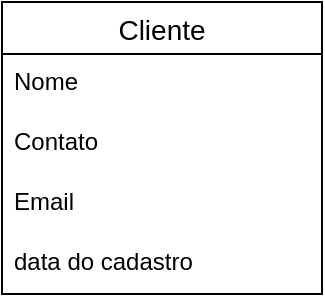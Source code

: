 <mxfile version="13.9.9" type="device" pages="2"><diagram id="pJJlj_uhKx-QLPcjCw1F" name="Modelo"><mxGraphModel dx="1278" dy="949" grid="1" gridSize="10" guides="1" tooltips="1" connect="1" arrows="1" fold="1" page="1" pageScale="1" pageWidth="827" pageHeight="1169" math="0" shadow="0"><root><mxCell id="0"/><mxCell id="1" parent="0"/><mxCell id="yjPAimw4a1GFNaQV0OFi-3" value="Cliente" style="swimlane;fontStyle=0;childLayout=stackLayout;horizontal=1;startSize=26;horizontalStack=0;resizeParent=1;resizeParentMax=0;resizeLast=0;collapsible=1;marginBottom=0;align=center;fontSize=14;" vertex="1" parent="1"><mxGeometry x="333" y="527" width="160" height="146" as="geometry"/></mxCell><mxCell id="yjPAimw4a1GFNaQV0OFi-4" value="Nome" style="text;strokeColor=none;fillColor=none;spacingLeft=4;spacingRight=4;overflow=hidden;rotatable=0;points=[[0,0.5],[1,0.5]];portConstraint=eastwest;fontSize=12;" vertex="1" parent="yjPAimw4a1GFNaQV0OFi-3"><mxGeometry y="26" width="160" height="30" as="geometry"/></mxCell><mxCell id="yjPAimw4a1GFNaQV0OFi-5" value="Contato" style="text;strokeColor=none;fillColor=none;spacingLeft=4;spacingRight=4;overflow=hidden;rotatable=0;points=[[0,0.5],[1,0.5]];portConstraint=eastwest;fontSize=12;" vertex="1" parent="yjPAimw4a1GFNaQV0OFi-3"><mxGeometry y="56" width="160" height="30" as="geometry"/></mxCell><mxCell id="yjPAimw4a1GFNaQV0OFi-6" value="Email" style="text;strokeColor=none;fillColor=none;spacingLeft=4;spacingRight=4;overflow=hidden;rotatable=0;points=[[0,0.5],[1,0.5]];portConstraint=eastwest;fontSize=12;" vertex="1" parent="yjPAimw4a1GFNaQV0OFi-3"><mxGeometry y="86" width="160" height="30" as="geometry"/></mxCell><mxCell id="fE-k46KzSZJQ3DlRWMVG-1" value="data do cadastro" style="text;strokeColor=none;fillColor=none;spacingLeft=4;spacingRight=4;overflow=hidden;rotatable=0;points=[[0,0.5],[1,0.5]];portConstraint=eastwest;fontSize=12;" vertex="1" parent="yjPAimw4a1GFNaQV0OFi-3"><mxGeometry y="116" width="160" height="30" as="geometry"/></mxCell></root></mxGraphModel></diagram><diagram id="cqAXpaZ9GMl2zbLoVvRz" name="Página-2"><mxGraphModel dx="1278" dy="949" grid="1" gridSize="10" guides="1" tooltips="1" connect="1" arrows="1" fold="1" page="1" pageScale="1" pageWidth="827" pageHeight="1169" math="0" shadow="0"><root><mxCell id="BWz1duOnpqDACpNlUB8r-0"/><mxCell id="BWz1duOnpqDACpNlUB8r-1" parent="BWz1duOnpqDACpNlUB8r-0"/><UserObject label="Index - 127.0.0.1:8000" link="http://127.0.0.1:8000" id="BWz1duOnpqDACpNlUB8r-5"><mxCell style="text;html=1;strokeColor=none;fillColor=none;whiteSpace=wrap;align=center;verticalAlign=middle;fontColor=#0000EE;fontStyle=4;" vertex="1" parent="BWz1duOnpqDACpNlUB8r-1"><mxGeometry x="333" y="280" width="160" height="40" as="geometry"/></mxCell></UserObject></root></mxGraphModel></diagram></mxfile>